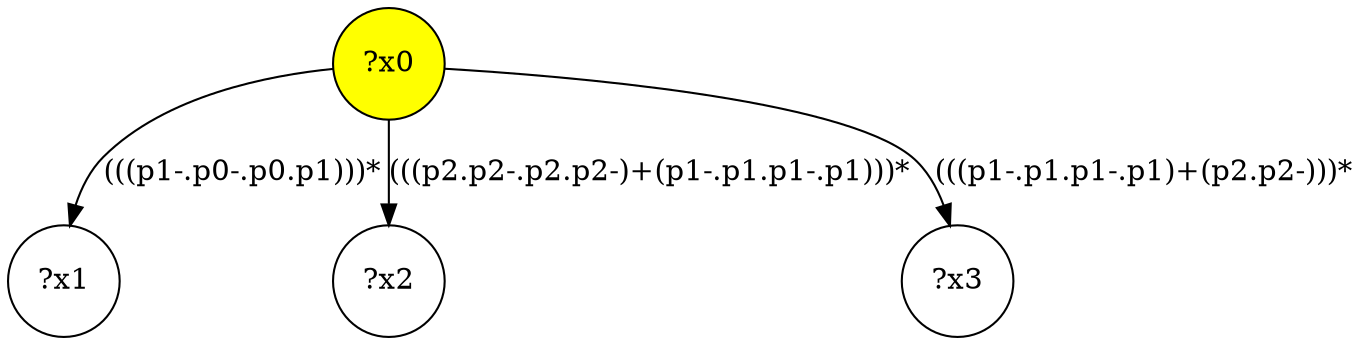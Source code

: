 digraph g {
	x0 [fillcolor="yellow", style="filled," shape=circle, label="?x0"];
	x1 [shape=circle, label="?x1"];
	x0 -> x1 [label="(((p1-.p0-.p0.p1)))*"];
	x2 [shape=circle, label="?x2"];
	x0 -> x2 [label="(((p2.p2-.p2.p2-)+(p1-.p1.p1-.p1)))*"];
	x3 [shape=circle, label="?x3"];
	x0 -> x3 [label="(((p1-.p1.p1-.p1)+(p2.p2-)))*"];
}
